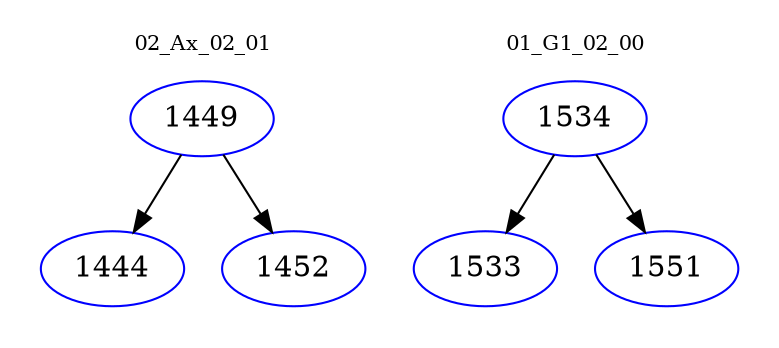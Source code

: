digraph{
subgraph cluster_0 {
color = white
label = "02_Ax_02_01";
fontsize=10;
T0_1449 [label="1449", color="blue"]
T0_1449 -> T0_1444 [color="black"]
T0_1444 [label="1444", color="blue"]
T0_1449 -> T0_1452 [color="black"]
T0_1452 [label="1452", color="blue"]
}
subgraph cluster_1 {
color = white
label = "01_G1_02_00";
fontsize=10;
T1_1534 [label="1534", color="blue"]
T1_1534 -> T1_1533 [color="black"]
T1_1533 [label="1533", color="blue"]
T1_1534 -> T1_1551 [color="black"]
T1_1551 [label="1551", color="blue"]
}
}
